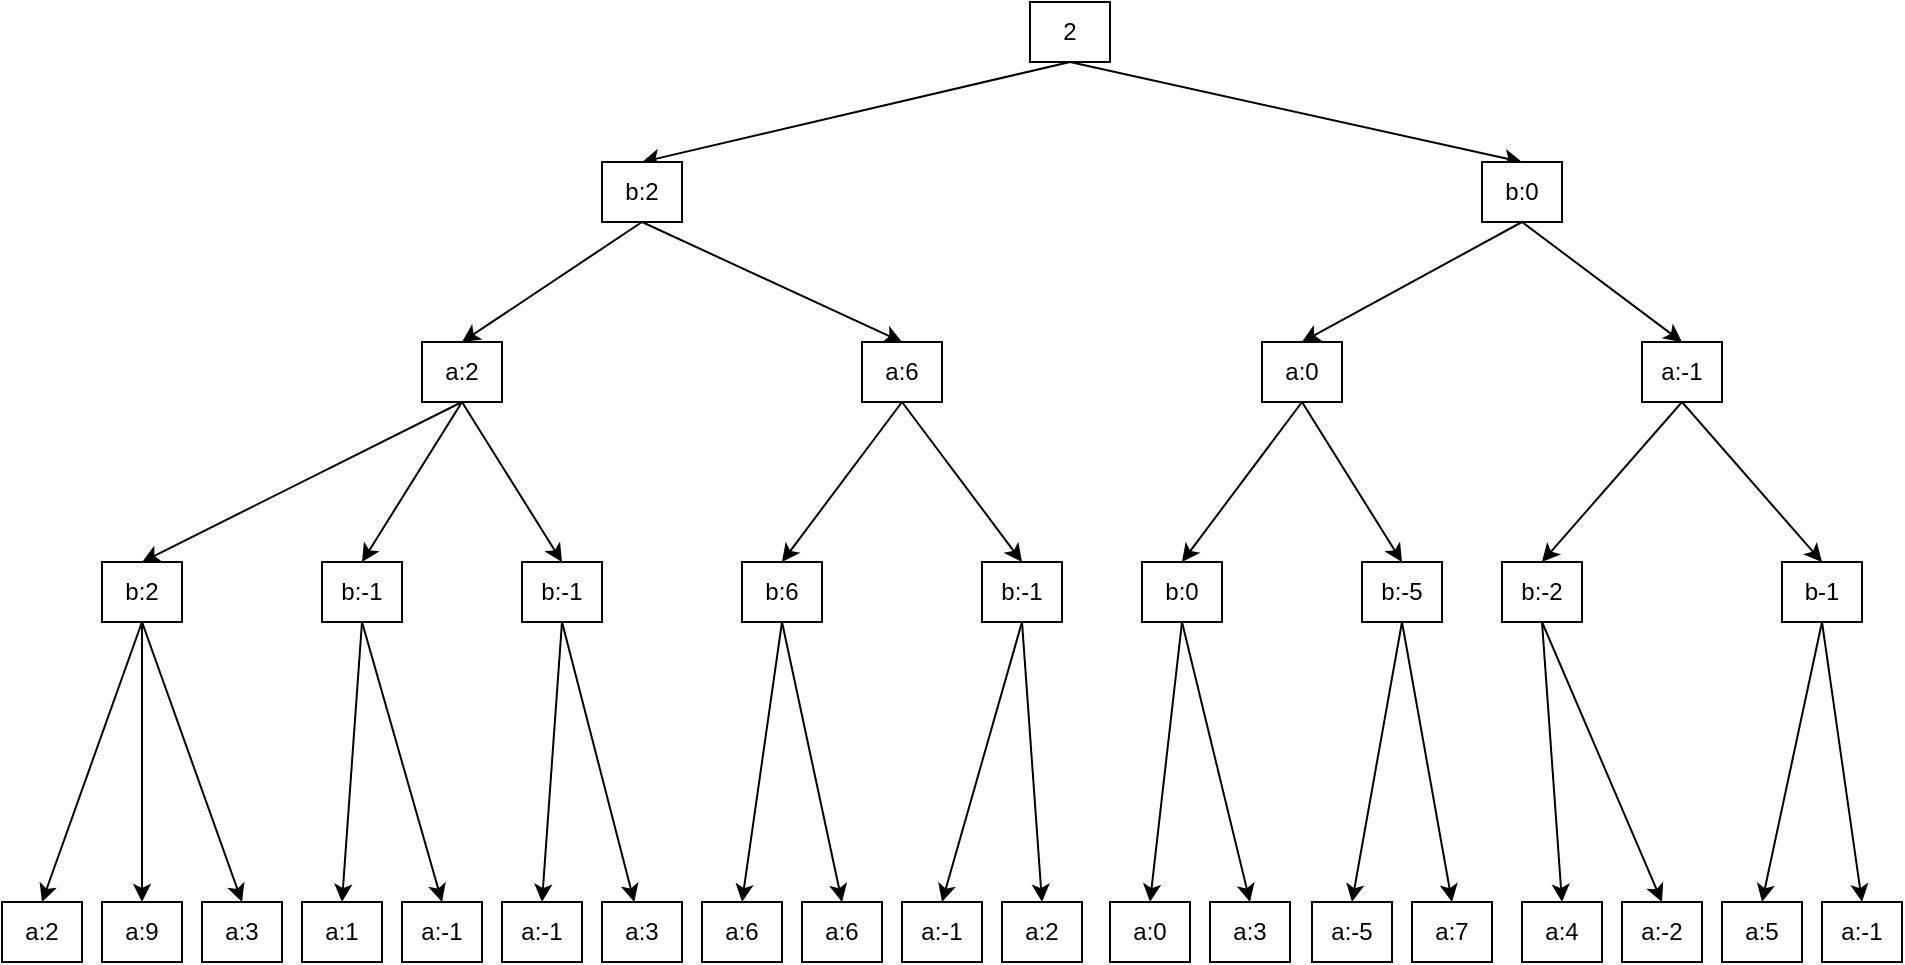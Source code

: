 <mxfile version="20.6.0" type="github" pages="3">
  <diagram id="ppGc9pyiZsNfxP-XiB4A" name="极小值极大值搜索">
    <mxGraphModel dx="2249" dy="743" grid="1" gridSize="10" guides="1" tooltips="1" connect="1" arrows="1" fold="1" page="1" pageScale="1" pageWidth="827" pageHeight="1169" math="0" shadow="0">
      <root>
        <mxCell id="0" />
        <mxCell id="1" parent="0" />
        <mxCell id="HbnqrODWLRLWuh91xsHi-65" style="edgeStyle=none;rounded=0;orthogonalLoop=1;jettySize=auto;html=1;exitX=0.5;exitY=1;exitDx=0;exitDy=0;entryX=0.5;entryY=0;entryDx=0;entryDy=0;" parent="1" source="HbnqrODWLRLWuh91xsHi-8" target="HbnqrODWLRLWuh91xsHi-27" edge="1">
          <mxGeometry relative="1" as="geometry" />
        </mxCell>
        <mxCell id="HbnqrODWLRLWuh91xsHi-66" style="edgeStyle=none;rounded=0;orthogonalLoop=1;jettySize=auto;html=1;exitX=0.5;exitY=1;exitDx=0;exitDy=0;entryX=0.5;entryY=0;entryDx=0;entryDy=0;" parent="1" source="HbnqrODWLRLWuh91xsHi-8" target="HbnqrODWLRLWuh91xsHi-28" edge="1">
          <mxGeometry relative="1" as="geometry" />
        </mxCell>
        <mxCell id="HbnqrODWLRLWuh91xsHi-67" style="edgeStyle=none;rounded=0;orthogonalLoop=1;jettySize=auto;html=1;exitX=0.5;exitY=1;exitDx=0;exitDy=0;entryX=0.5;entryY=0;entryDx=0;entryDy=0;" parent="1" source="HbnqrODWLRLWuh91xsHi-8" target="HbnqrODWLRLWuh91xsHi-29" edge="1">
          <mxGeometry relative="1" as="geometry" />
        </mxCell>
        <mxCell id="HbnqrODWLRLWuh91xsHi-8" value="b:2" style="rounded=0;whiteSpace=wrap;html=1;" parent="1" vertex="1">
          <mxGeometry x="-70" y="430" width="40" height="30" as="geometry" />
        </mxCell>
        <mxCell id="HbnqrODWLRLWuh91xsHi-68" style="edgeStyle=none;rounded=0;orthogonalLoop=1;jettySize=auto;html=1;exitX=0.5;exitY=1;exitDx=0;exitDy=0;entryX=0.5;entryY=0;entryDx=0;entryDy=0;" parent="1" source="HbnqrODWLRLWuh91xsHi-9" target="HbnqrODWLRLWuh91xsHi-33" edge="1">
          <mxGeometry relative="1" as="geometry" />
        </mxCell>
        <mxCell id="HbnqrODWLRLWuh91xsHi-69" style="edgeStyle=none;rounded=0;orthogonalLoop=1;jettySize=auto;html=1;exitX=0.5;exitY=1;exitDx=0;exitDy=0;entryX=0.5;entryY=0;entryDx=0;entryDy=0;" parent="1" source="HbnqrODWLRLWuh91xsHi-9" target="HbnqrODWLRLWuh91xsHi-34" edge="1">
          <mxGeometry relative="1" as="geometry" />
        </mxCell>
        <mxCell id="HbnqrODWLRLWuh91xsHi-9" value="b:-1" style="rounded=0;whiteSpace=wrap;html=1;" parent="1" vertex="1">
          <mxGeometry x="40" y="430" width="40" height="30" as="geometry" />
        </mxCell>
        <mxCell id="HbnqrODWLRLWuh91xsHi-70" style="edgeStyle=none;rounded=0;orthogonalLoop=1;jettySize=auto;html=1;exitX=0.5;exitY=1;exitDx=0;exitDy=0;entryX=0.5;entryY=0;entryDx=0;entryDy=0;" parent="1" source="HbnqrODWLRLWuh91xsHi-10" target="HbnqrODWLRLWuh91xsHi-35" edge="1">
          <mxGeometry relative="1" as="geometry" />
        </mxCell>
        <mxCell id="HbnqrODWLRLWuh91xsHi-71" style="edgeStyle=none;rounded=0;orthogonalLoop=1;jettySize=auto;html=1;exitX=0.5;exitY=1;exitDx=0;exitDy=0;" parent="1" source="HbnqrODWLRLWuh91xsHi-10" target="HbnqrODWLRLWuh91xsHi-36" edge="1">
          <mxGeometry relative="1" as="geometry" />
        </mxCell>
        <mxCell id="HbnqrODWLRLWuh91xsHi-10" value="b:-1" style="rounded=0;whiteSpace=wrap;html=1;" parent="1" vertex="1">
          <mxGeometry x="140" y="430" width="40" height="30" as="geometry" />
        </mxCell>
        <mxCell id="HbnqrODWLRLWuh91xsHi-50" style="rounded=0;orthogonalLoop=1;jettySize=auto;html=1;exitX=0.5;exitY=1;exitDx=0;exitDy=0;entryX=0.5;entryY=0;entryDx=0;entryDy=0;" parent="1" source="HbnqrODWLRLWuh91xsHi-11" target="HbnqrODWLRLWuh91xsHi-12" edge="1">
          <mxGeometry relative="1" as="geometry" />
        </mxCell>
        <mxCell id="HbnqrODWLRLWuh91xsHi-51" style="edgeStyle=none;rounded=0;orthogonalLoop=1;jettySize=auto;html=1;exitX=0.5;exitY=1;exitDx=0;exitDy=0;entryX=0.5;entryY=0;entryDx=0;entryDy=0;" parent="1" source="HbnqrODWLRLWuh91xsHi-11" target="HbnqrODWLRLWuh91xsHi-13" edge="1">
          <mxGeometry relative="1" as="geometry" />
        </mxCell>
        <mxCell id="HbnqrODWLRLWuh91xsHi-11" value="2" style="rounded=0;whiteSpace=wrap;html=1;" parent="1" vertex="1">
          <mxGeometry x="394" y="150" width="40" height="30" as="geometry" />
        </mxCell>
        <mxCell id="HbnqrODWLRLWuh91xsHi-52" style="edgeStyle=none;rounded=0;orthogonalLoop=1;jettySize=auto;html=1;exitX=0.5;exitY=1;exitDx=0;exitDy=0;entryX=0.5;entryY=0;entryDx=0;entryDy=0;" parent="1" source="HbnqrODWLRLWuh91xsHi-12" target="HbnqrODWLRLWuh91xsHi-14" edge="1">
          <mxGeometry relative="1" as="geometry" />
        </mxCell>
        <mxCell id="HbnqrODWLRLWuh91xsHi-53" style="edgeStyle=none;rounded=0;orthogonalLoop=1;jettySize=auto;html=1;exitX=0.5;exitY=1;exitDx=0;exitDy=0;entryX=0.5;entryY=0;entryDx=0;entryDy=0;" parent="1" source="HbnqrODWLRLWuh91xsHi-12" target="HbnqrODWLRLWuh91xsHi-15" edge="1">
          <mxGeometry relative="1" as="geometry" />
        </mxCell>
        <mxCell id="HbnqrODWLRLWuh91xsHi-12" value="b:2" style="rounded=0;whiteSpace=wrap;html=1;" parent="1" vertex="1">
          <mxGeometry x="180" y="230" width="40" height="30" as="geometry" />
        </mxCell>
        <mxCell id="HbnqrODWLRLWuh91xsHi-54" style="edgeStyle=none;rounded=0;orthogonalLoop=1;jettySize=auto;html=1;exitX=0.5;exitY=1;exitDx=0;exitDy=0;entryX=0.5;entryY=0;entryDx=0;entryDy=0;" parent="1" source="HbnqrODWLRLWuh91xsHi-13" target="HbnqrODWLRLWuh91xsHi-16" edge="1">
          <mxGeometry relative="1" as="geometry" />
        </mxCell>
        <mxCell id="HbnqrODWLRLWuh91xsHi-55" style="edgeStyle=none;rounded=0;orthogonalLoop=1;jettySize=auto;html=1;exitX=0.5;exitY=1;exitDx=0;exitDy=0;entryX=0.5;entryY=0;entryDx=0;entryDy=0;" parent="1" source="HbnqrODWLRLWuh91xsHi-13" target="HbnqrODWLRLWuh91xsHi-17" edge="1">
          <mxGeometry relative="1" as="geometry" />
        </mxCell>
        <mxCell id="HbnqrODWLRLWuh91xsHi-13" value="b:0" style="rounded=0;whiteSpace=wrap;html=1;" parent="1" vertex="1">
          <mxGeometry x="620" y="230" width="40" height="30" as="geometry" />
        </mxCell>
        <mxCell id="HbnqrODWLRLWuh91xsHi-56" style="edgeStyle=none;rounded=0;orthogonalLoop=1;jettySize=auto;html=1;exitX=0.5;exitY=1;exitDx=0;exitDy=0;entryX=0.5;entryY=0;entryDx=0;entryDy=0;" parent="1" source="HbnqrODWLRLWuh91xsHi-14" target="HbnqrODWLRLWuh91xsHi-8" edge="1">
          <mxGeometry relative="1" as="geometry" />
        </mxCell>
        <mxCell id="HbnqrODWLRLWuh91xsHi-57" style="edgeStyle=none;rounded=0;orthogonalLoop=1;jettySize=auto;html=1;exitX=0.5;exitY=1;exitDx=0;exitDy=0;entryX=0.5;entryY=0;entryDx=0;entryDy=0;" parent="1" source="HbnqrODWLRLWuh91xsHi-14" target="HbnqrODWLRLWuh91xsHi-9" edge="1">
          <mxGeometry relative="1" as="geometry" />
        </mxCell>
        <mxCell id="HbnqrODWLRLWuh91xsHi-58" style="edgeStyle=none;rounded=0;orthogonalLoop=1;jettySize=auto;html=1;exitX=0.5;exitY=1;exitDx=0;exitDy=0;entryX=0.5;entryY=0;entryDx=0;entryDy=0;" parent="1" source="HbnqrODWLRLWuh91xsHi-14" target="HbnqrODWLRLWuh91xsHi-10" edge="1">
          <mxGeometry relative="1" as="geometry" />
        </mxCell>
        <mxCell id="HbnqrODWLRLWuh91xsHi-14" value="a:2" style="rounded=0;whiteSpace=wrap;html=1;" parent="1" vertex="1">
          <mxGeometry x="90" y="320" width="40" height="30" as="geometry" />
        </mxCell>
        <mxCell id="HbnqrODWLRLWuh91xsHi-59" style="edgeStyle=none;rounded=0;orthogonalLoop=1;jettySize=auto;html=1;exitX=0.5;exitY=1;exitDx=0;exitDy=0;entryX=0.5;entryY=0;entryDx=0;entryDy=0;" parent="1" source="HbnqrODWLRLWuh91xsHi-15" target="HbnqrODWLRLWuh91xsHi-21" edge="1">
          <mxGeometry relative="1" as="geometry" />
        </mxCell>
        <mxCell id="HbnqrODWLRLWuh91xsHi-60" style="edgeStyle=none;rounded=0;orthogonalLoop=1;jettySize=auto;html=1;exitX=0.5;exitY=1;exitDx=0;exitDy=0;entryX=0.5;entryY=0;entryDx=0;entryDy=0;" parent="1" source="HbnqrODWLRLWuh91xsHi-15" target="HbnqrODWLRLWuh91xsHi-22" edge="1">
          <mxGeometry relative="1" as="geometry" />
        </mxCell>
        <mxCell id="HbnqrODWLRLWuh91xsHi-15" value="a:6" style="rounded=0;whiteSpace=wrap;html=1;" parent="1" vertex="1">
          <mxGeometry x="310" y="320" width="40" height="30" as="geometry" />
        </mxCell>
        <mxCell id="HbnqrODWLRLWuh91xsHi-61" style="edgeStyle=none;rounded=0;orthogonalLoop=1;jettySize=auto;html=1;exitX=0.5;exitY=1;exitDx=0;exitDy=0;entryX=0.5;entryY=0;entryDx=0;entryDy=0;" parent="1" source="HbnqrODWLRLWuh91xsHi-16" target="HbnqrODWLRLWuh91xsHi-23" edge="1">
          <mxGeometry relative="1" as="geometry" />
        </mxCell>
        <mxCell id="HbnqrODWLRLWuh91xsHi-62" style="edgeStyle=none;rounded=0;orthogonalLoop=1;jettySize=auto;html=1;exitX=0.5;exitY=1;exitDx=0;exitDy=0;entryX=0.5;entryY=0;entryDx=0;entryDy=0;" parent="1" source="HbnqrODWLRLWuh91xsHi-16" target="HbnqrODWLRLWuh91xsHi-24" edge="1">
          <mxGeometry relative="1" as="geometry" />
        </mxCell>
        <mxCell id="HbnqrODWLRLWuh91xsHi-16" value="a:0" style="rounded=0;whiteSpace=wrap;html=1;" parent="1" vertex="1">
          <mxGeometry x="510" y="320" width="40" height="30" as="geometry" />
        </mxCell>
        <mxCell id="HbnqrODWLRLWuh91xsHi-63" style="edgeStyle=none;rounded=0;orthogonalLoop=1;jettySize=auto;html=1;exitX=0.5;exitY=1;exitDx=0;exitDy=0;entryX=0.5;entryY=0;entryDx=0;entryDy=0;" parent="1" source="HbnqrODWLRLWuh91xsHi-17" target="HbnqrODWLRLWuh91xsHi-25" edge="1">
          <mxGeometry relative="1" as="geometry" />
        </mxCell>
        <mxCell id="HbnqrODWLRLWuh91xsHi-64" style="edgeStyle=none;rounded=0;orthogonalLoop=1;jettySize=auto;html=1;exitX=0.5;exitY=1;exitDx=0;exitDy=0;entryX=0.5;entryY=0;entryDx=0;entryDy=0;" parent="1" source="HbnqrODWLRLWuh91xsHi-17" target="HbnqrODWLRLWuh91xsHi-26" edge="1">
          <mxGeometry relative="1" as="geometry" />
        </mxCell>
        <mxCell id="HbnqrODWLRLWuh91xsHi-17" value="a:-1" style="rounded=0;whiteSpace=wrap;html=1;" parent="1" vertex="1">
          <mxGeometry x="700" y="320" width="40" height="30" as="geometry" />
        </mxCell>
        <mxCell id="HbnqrODWLRLWuh91xsHi-72" style="edgeStyle=none;rounded=0;orthogonalLoop=1;jettySize=auto;html=1;exitX=0.5;exitY=1;exitDx=0;exitDy=0;entryX=0.5;entryY=0;entryDx=0;entryDy=0;" parent="1" source="HbnqrODWLRLWuh91xsHi-21" target="HbnqrODWLRLWuh91xsHi-37" edge="1">
          <mxGeometry relative="1" as="geometry" />
        </mxCell>
        <mxCell id="HbnqrODWLRLWuh91xsHi-73" style="edgeStyle=none;rounded=0;orthogonalLoop=1;jettySize=auto;html=1;exitX=0.5;exitY=1;exitDx=0;exitDy=0;entryX=0.5;entryY=0;entryDx=0;entryDy=0;" parent="1" source="HbnqrODWLRLWuh91xsHi-21" target="HbnqrODWLRLWuh91xsHi-38" edge="1">
          <mxGeometry relative="1" as="geometry" />
        </mxCell>
        <mxCell id="HbnqrODWLRLWuh91xsHi-21" value="b:6" style="rounded=0;whiteSpace=wrap;html=1;" parent="1" vertex="1">
          <mxGeometry x="250" y="430" width="40" height="30" as="geometry" />
        </mxCell>
        <mxCell id="HbnqrODWLRLWuh91xsHi-74" style="edgeStyle=none;rounded=0;orthogonalLoop=1;jettySize=auto;html=1;exitX=0.5;exitY=1;exitDx=0;exitDy=0;entryX=0.5;entryY=0;entryDx=0;entryDy=0;" parent="1" source="HbnqrODWLRLWuh91xsHi-22" target="HbnqrODWLRLWuh91xsHi-39" edge="1">
          <mxGeometry relative="1" as="geometry" />
        </mxCell>
        <mxCell id="HbnqrODWLRLWuh91xsHi-75" style="edgeStyle=none;rounded=0;orthogonalLoop=1;jettySize=auto;html=1;exitX=0.5;exitY=1;exitDx=0;exitDy=0;entryX=0.5;entryY=0;entryDx=0;entryDy=0;" parent="1" source="HbnqrODWLRLWuh91xsHi-22" target="HbnqrODWLRLWuh91xsHi-40" edge="1">
          <mxGeometry relative="1" as="geometry" />
        </mxCell>
        <mxCell id="HbnqrODWLRLWuh91xsHi-22" value="b:-1" style="rounded=0;whiteSpace=wrap;html=1;" parent="1" vertex="1">
          <mxGeometry x="370" y="430" width="40" height="30" as="geometry" />
        </mxCell>
        <mxCell id="HbnqrODWLRLWuh91xsHi-76" style="edgeStyle=none;rounded=0;orthogonalLoop=1;jettySize=auto;html=1;exitX=0.5;exitY=1;exitDx=0;exitDy=0;entryX=0.5;entryY=0;entryDx=0;entryDy=0;" parent="1" source="HbnqrODWLRLWuh91xsHi-23" target="HbnqrODWLRLWuh91xsHi-41" edge="1">
          <mxGeometry relative="1" as="geometry" />
        </mxCell>
        <mxCell id="HbnqrODWLRLWuh91xsHi-77" style="edgeStyle=none;rounded=0;orthogonalLoop=1;jettySize=auto;html=1;exitX=0.5;exitY=1;exitDx=0;exitDy=0;entryX=0.5;entryY=0;entryDx=0;entryDy=0;" parent="1" source="HbnqrODWLRLWuh91xsHi-23" target="HbnqrODWLRLWuh91xsHi-42" edge="1">
          <mxGeometry relative="1" as="geometry" />
        </mxCell>
        <mxCell id="HbnqrODWLRLWuh91xsHi-23" value="b:0" style="rounded=0;whiteSpace=wrap;html=1;" parent="1" vertex="1">
          <mxGeometry x="450" y="430" width="40" height="30" as="geometry" />
        </mxCell>
        <mxCell id="HbnqrODWLRLWuh91xsHi-78" style="edgeStyle=none;rounded=0;orthogonalLoop=1;jettySize=auto;html=1;exitX=0.5;exitY=1;exitDx=0;exitDy=0;entryX=0.5;entryY=0;entryDx=0;entryDy=0;" parent="1" source="HbnqrODWLRLWuh91xsHi-24" target="HbnqrODWLRLWuh91xsHi-43" edge="1">
          <mxGeometry relative="1" as="geometry" />
        </mxCell>
        <mxCell id="HbnqrODWLRLWuh91xsHi-79" style="edgeStyle=none;rounded=0;orthogonalLoop=1;jettySize=auto;html=1;exitX=0.5;exitY=1;exitDx=0;exitDy=0;entryX=0.5;entryY=0;entryDx=0;entryDy=0;" parent="1" source="HbnqrODWLRLWuh91xsHi-24" target="HbnqrODWLRLWuh91xsHi-44" edge="1">
          <mxGeometry relative="1" as="geometry" />
        </mxCell>
        <mxCell id="HbnqrODWLRLWuh91xsHi-24" value="b:-5" style="rounded=0;whiteSpace=wrap;html=1;" parent="1" vertex="1">
          <mxGeometry x="560" y="430" width="40" height="30" as="geometry" />
        </mxCell>
        <mxCell id="HbnqrODWLRLWuh91xsHi-80" style="edgeStyle=none;rounded=0;orthogonalLoop=1;jettySize=auto;html=1;exitX=0.5;exitY=1;exitDx=0;exitDy=0;entryX=0.5;entryY=0;entryDx=0;entryDy=0;" parent="1" source="HbnqrODWLRLWuh91xsHi-25" target="HbnqrODWLRLWuh91xsHi-45" edge="1">
          <mxGeometry relative="1" as="geometry" />
        </mxCell>
        <mxCell id="HbnqrODWLRLWuh91xsHi-81" style="edgeStyle=none;rounded=0;orthogonalLoop=1;jettySize=auto;html=1;exitX=0.5;exitY=1;exitDx=0;exitDy=0;entryX=0.5;entryY=0;entryDx=0;entryDy=0;" parent="1" source="HbnqrODWLRLWuh91xsHi-25" target="HbnqrODWLRLWuh91xsHi-46" edge="1">
          <mxGeometry relative="1" as="geometry" />
        </mxCell>
        <mxCell id="HbnqrODWLRLWuh91xsHi-25" value="b:-2" style="rounded=0;whiteSpace=wrap;html=1;" parent="1" vertex="1">
          <mxGeometry x="630" y="430" width="40" height="30" as="geometry" />
        </mxCell>
        <mxCell id="HbnqrODWLRLWuh91xsHi-82" style="edgeStyle=none;rounded=0;orthogonalLoop=1;jettySize=auto;html=1;exitX=0.5;exitY=1;exitDx=0;exitDy=0;entryX=0.5;entryY=0;entryDx=0;entryDy=0;" parent="1" source="HbnqrODWLRLWuh91xsHi-26" target="HbnqrODWLRLWuh91xsHi-47" edge="1">
          <mxGeometry relative="1" as="geometry" />
        </mxCell>
        <mxCell id="HbnqrODWLRLWuh91xsHi-83" style="edgeStyle=none;rounded=0;orthogonalLoop=1;jettySize=auto;html=1;exitX=0.5;exitY=1;exitDx=0;exitDy=0;entryX=0.5;entryY=0;entryDx=0;entryDy=0;" parent="1" source="HbnqrODWLRLWuh91xsHi-26" target="HbnqrODWLRLWuh91xsHi-48" edge="1">
          <mxGeometry relative="1" as="geometry" />
        </mxCell>
        <mxCell id="HbnqrODWLRLWuh91xsHi-26" value="b-1" style="rounded=0;whiteSpace=wrap;html=1;" parent="1" vertex="1">
          <mxGeometry x="770" y="430" width="40" height="30" as="geometry" />
        </mxCell>
        <mxCell id="HbnqrODWLRLWuh91xsHi-27" value="a:2" style="rounded=0;whiteSpace=wrap;html=1;" parent="1" vertex="1">
          <mxGeometry x="-120" y="600" width="40" height="30" as="geometry" />
        </mxCell>
        <mxCell id="HbnqrODWLRLWuh91xsHi-28" value="a:9" style="rounded=0;whiteSpace=wrap;html=1;" parent="1" vertex="1">
          <mxGeometry x="-70" y="600" width="40" height="30" as="geometry" />
        </mxCell>
        <mxCell id="HbnqrODWLRLWuh91xsHi-29" value="a:3" style="rounded=0;whiteSpace=wrap;html=1;" parent="1" vertex="1">
          <mxGeometry x="-20" y="600" width="40" height="30" as="geometry" />
        </mxCell>
        <mxCell id="HbnqrODWLRLWuh91xsHi-33" value="a:1" style="rounded=0;whiteSpace=wrap;html=1;" parent="1" vertex="1">
          <mxGeometry x="30" y="600" width="40" height="30" as="geometry" />
        </mxCell>
        <mxCell id="HbnqrODWLRLWuh91xsHi-34" value="a:-1" style="rounded=0;whiteSpace=wrap;html=1;" parent="1" vertex="1">
          <mxGeometry x="80" y="600" width="40" height="30" as="geometry" />
        </mxCell>
        <mxCell id="HbnqrODWLRLWuh91xsHi-35" value="a:-1" style="rounded=0;whiteSpace=wrap;html=1;" parent="1" vertex="1">
          <mxGeometry x="130" y="600" width="40" height="30" as="geometry" />
        </mxCell>
        <mxCell id="HbnqrODWLRLWuh91xsHi-36" value="a:3" style="rounded=0;whiteSpace=wrap;html=1;" parent="1" vertex="1">
          <mxGeometry x="180" y="600" width="40" height="30" as="geometry" />
        </mxCell>
        <mxCell id="HbnqrODWLRLWuh91xsHi-37" value="a:6" style="rounded=0;whiteSpace=wrap;html=1;" parent="1" vertex="1">
          <mxGeometry x="230" y="600" width="40" height="30" as="geometry" />
        </mxCell>
        <mxCell id="HbnqrODWLRLWuh91xsHi-38" value="a:6" style="rounded=0;whiteSpace=wrap;html=1;" parent="1" vertex="1">
          <mxGeometry x="280" y="600" width="40" height="30" as="geometry" />
        </mxCell>
        <mxCell id="HbnqrODWLRLWuh91xsHi-39" value="a:-1" style="rounded=0;whiteSpace=wrap;html=1;" parent="1" vertex="1">
          <mxGeometry x="330" y="600" width="40" height="30" as="geometry" />
        </mxCell>
        <mxCell id="HbnqrODWLRLWuh91xsHi-40" value="a:2" style="rounded=0;whiteSpace=wrap;html=1;" parent="1" vertex="1">
          <mxGeometry x="380" y="600" width="40" height="30" as="geometry" />
        </mxCell>
        <mxCell id="HbnqrODWLRLWuh91xsHi-41" value="a:0" style="rounded=0;whiteSpace=wrap;html=1;" parent="1" vertex="1">
          <mxGeometry x="434" y="600" width="40" height="30" as="geometry" />
        </mxCell>
        <mxCell id="HbnqrODWLRLWuh91xsHi-42" value="a:3" style="rounded=0;whiteSpace=wrap;html=1;" parent="1" vertex="1">
          <mxGeometry x="484" y="600" width="40" height="30" as="geometry" />
        </mxCell>
        <mxCell id="HbnqrODWLRLWuh91xsHi-43" value="a:-5" style="rounded=0;whiteSpace=wrap;html=1;" parent="1" vertex="1">
          <mxGeometry x="535" y="600" width="40" height="30" as="geometry" />
        </mxCell>
        <mxCell id="HbnqrODWLRLWuh91xsHi-44" value="a:7" style="rounded=0;whiteSpace=wrap;html=1;" parent="1" vertex="1">
          <mxGeometry x="585" y="600" width="40" height="30" as="geometry" />
        </mxCell>
        <mxCell id="HbnqrODWLRLWuh91xsHi-45" value="a:4" style="rounded=0;whiteSpace=wrap;html=1;" parent="1" vertex="1">
          <mxGeometry x="640" y="600" width="40" height="30" as="geometry" />
        </mxCell>
        <mxCell id="HbnqrODWLRLWuh91xsHi-46" value="a:-2" style="rounded=0;whiteSpace=wrap;html=1;" parent="1" vertex="1">
          <mxGeometry x="690" y="600" width="40" height="30" as="geometry" />
        </mxCell>
        <mxCell id="HbnqrODWLRLWuh91xsHi-47" value="a:5" style="rounded=0;whiteSpace=wrap;html=1;" parent="1" vertex="1">
          <mxGeometry x="740" y="600" width="40" height="30" as="geometry" />
        </mxCell>
        <mxCell id="HbnqrODWLRLWuh91xsHi-48" value="a:-1" style="rounded=0;whiteSpace=wrap;html=1;" parent="1" vertex="1">
          <mxGeometry x="790" y="600" width="40" height="30" as="geometry" />
        </mxCell>
      </root>
    </mxGraphModel>
  </diagram>
  <diagram id="9K6kHsf1P7muaErldYtB" name="数独_回溯">
    <mxGraphModel dx="1422" dy="743" grid="1" gridSize="10" guides="1" tooltips="1" connect="1" arrows="1" fold="1" page="1" pageScale="1" pageWidth="827" pageHeight="1169" math="0" shadow="0">
      <root>
        <mxCell id="0" />
        <mxCell id="1" parent="0" />
        <mxCell id="8-sfAg10hF07b5mOZwU2-5" style="edgeStyle=orthogonalEdgeStyle;rounded=0;orthogonalLoop=1;jettySize=auto;html=1;exitX=0.5;exitY=1;exitDx=0;exitDy=0;entryX=0.5;entryY=0;entryDx=0;entryDy=0;" parent="1" source="IDvaxvb_3gzu9hVDri_e-1" target="IDvaxvb_3gzu9hVDri_e-2" edge="1">
          <mxGeometry relative="1" as="geometry" />
        </mxCell>
        <mxCell id="IDvaxvb_3gzu9hVDri_e-1" value="开始" style="rounded=1;whiteSpace=wrap;html=1;" parent="1" vertex="1">
          <mxGeometry x="585" y="80" width="120" height="60" as="geometry" />
        </mxCell>
        <mxCell id="8-sfAg10hF07b5mOZwU2-6" style="edgeStyle=orthogonalEdgeStyle;rounded=0;orthogonalLoop=1;jettySize=auto;html=1;exitX=0.5;exitY=1;exitDx=0;exitDy=0;entryX=0.5;entryY=0;entryDx=0;entryDy=0;" parent="1" source="IDvaxvb_3gzu9hVDri_e-2" target="IDvaxvb_3gzu9hVDri_e-3" edge="1">
          <mxGeometry relative="1" as="geometry" />
        </mxCell>
        <mxCell id="IDvaxvb_3gzu9hVDri_e-2" value="搜索出第一个非空元素的坐标，并且将坐标压入栈中" style="rounded=0;whiteSpace=wrap;html=1;" parent="1" vertex="1">
          <mxGeometry x="585" y="180" width="120" height="60" as="geometry" />
        </mxCell>
        <mxCell id="8-sfAg10hF07b5mOZwU2-7" style="edgeStyle=orthogonalEdgeStyle;rounded=0;orthogonalLoop=1;jettySize=auto;html=1;exitX=0.5;exitY=1;exitDx=0;exitDy=0;" parent="1" source="IDvaxvb_3gzu9hVDri_e-3" edge="1">
          <mxGeometry relative="1" as="geometry">
            <mxPoint x="645" y="350" as="targetPoint" />
          </mxGeometry>
        </mxCell>
        <mxCell id="IDvaxvb_3gzu9hVDri_e-3" value="搜索出最后一个非空元素的坐标(m,n)" style="rounded=0;whiteSpace=wrap;html=1;" parent="1" vertex="1">
          <mxGeometry x="585" y="270" width="120" height="60" as="geometry" />
        </mxCell>
        <mxCell id="IDvaxvb_3gzu9hVDri_e-18" style="edgeStyle=orthogonalEdgeStyle;rounded=0;orthogonalLoop=1;jettySize=auto;html=1;exitX=1;exitY=0.5;exitDx=0;exitDy=0;" parent="1" source="IDvaxvb_3gzu9hVDri_e-4" target="IDvaxvb_3gzu9hVDri_e-11" edge="1">
          <mxGeometry relative="1" as="geometry" />
        </mxCell>
        <mxCell id="8-sfAg10hF07b5mOZwU2-3" style="edgeStyle=orthogonalEdgeStyle;rounded=0;orthogonalLoop=1;jettySize=auto;html=1;exitX=0.5;exitY=1;exitDx=0;exitDy=0;entryX=0;entryY=0.5;entryDx=0;entryDy=0;" parent="1" source="IDvaxvb_3gzu9hVDri_e-4" target="IDvaxvb_3gzu9hVDri_e-6" edge="1">
          <mxGeometry relative="1" as="geometry" />
        </mxCell>
        <mxCell id="IDvaxvb_3gzu9hVDri_e-4" value="(m,n)出的元素非空且合法" style="rhombus;whiteSpace=wrap;html=1;" parent="1" vertex="1">
          <mxGeometry x="336" y="380" width="156" height="80" as="geometry" />
        </mxCell>
        <mxCell id="8-sfAg10hF07b5mOZwU2-4" style="edgeStyle=orthogonalEdgeStyle;rounded=0;orthogonalLoop=1;jettySize=auto;html=1;exitX=0.5;exitY=1;exitDx=0;exitDy=0;entryX=0.5;entryY=0;entryDx=0;entryDy=0;" parent="1" source="IDvaxvb_3gzu9hVDri_e-6" target="IDvaxvb_3gzu9hVDri_e-7" edge="1">
          <mxGeometry relative="1" as="geometry" />
        </mxCell>
        <mxCell id="IDvaxvb_3gzu9hVDri_e-6" value="输出结果" style="rounded=0;whiteSpace=wrap;html=1;" parent="1" vertex="1">
          <mxGeometry x="585" y="600" width="120" height="60" as="geometry" />
        </mxCell>
        <mxCell id="IDvaxvb_3gzu9hVDri_e-7" value="结束" style="rounded=1;whiteSpace=wrap;html=1;" parent="1" vertex="1">
          <mxGeometry x="585" y="700" width="120" height="60" as="geometry" />
        </mxCell>
        <mxCell id="IDvaxvb_3gzu9hVDri_e-8" value="是" style="text;html=1;strokeColor=none;fillColor=none;align=center;verticalAlign=middle;whiteSpace=wrap;rounded=0;" parent="1" vertex="1">
          <mxGeometry x="370" y="470" width="60" height="40" as="geometry" />
        </mxCell>
        <mxCell id="IDvaxvb_3gzu9hVDri_e-9" value="否" style="text;html=1;strokeColor=none;fillColor=none;align=center;verticalAlign=middle;whiteSpace=wrap;rounded=0;" parent="1" vertex="1">
          <mxGeometry x="492" y="390" width="60" height="40" as="geometry" />
        </mxCell>
        <mxCell id="IDvaxvb_3gzu9hVDri_e-17" style="edgeStyle=orthogonalEdgeStyle;rounded=0;orthogonalLoop=1;jettySize=auto;html=1;exitX=1;exitY=0.5;exitDx=0;exitDy=0;entryX=0;entryY=0.5;entryDx=0;entryDy=0;" parent="1" source="IDvaxvb_3gzu9hVDri_e-11" target="IDvaxvb_3gzu9hVDri_e-15" edge="1">
          <mxGeometry relative="1" as="geometry" />
        </mxCell>
        <mxCell id="IDvaxvb_3gzu9hVDri_e-19" style="edgeStyle=orthogonalEdgeStyle;rounded=0;orthogonalLoop=1;jettySize=auto;html=1;exitX=0.5;exitY=1;exitDx=0;exitDy=0;entryX=0.5;entryY=0;entryDx=0;entryDy=0;" parent="1" source="IDvaxvb_3gzu9hVDri_e-11" target="IDvaxvb_3gzu9hVDri_e-14" edge="1">
          <mxGeometry relative="1" as="geometry" />
        </mxCell>
        <mxCell id="IDvaxvb_3gzu9hVDri_e-11" value="当前位置元素非空且合法" style="rhombus;whiteSpace=wrap;html=1;" parent="1" vertex="1">
          <mxGeometry x="560" y="380" width="170" height="80" as="geometry" />
        </mxCell>
        <mxCell id="IDvaxvb_3gzu9hVDri_e-13" value="是" style="text;html=1;strokeColor=none;fillColor=none;align=center;verticalAlign=middle;whiteSpace=wrap;rounded=0;" parent="1" vertex="1">
          <mxGeometry x="600" y="460" width="60" height="40" as="geometry" />
        </mxCell>
        <mxCell id="8-sfAg10hF07b5mOZwU2-1" style="edgeStyle=orthogonalEdgeStyle;rounded=0;orthogonalLoop=1;jettySize=auto;html=1;exitX=0;exitY=0.5;exitDx=0;exitDy=0;entryX=0;entryY=0.5;entryDx=0;entryDy=0;" parent="1" source="IDvaxvb_3gzu9hVDri_e-14" target="IDvaxvb_3gzu9hVDri_e-4" edge="1">
          <mxGeometry relative="1" as="geometry" />
        </mxCell>
        <mxCell id="IDvaxvb_3gzu9hVDri_e-14" value="&lt;span style=&quot;&quot;&gt;搜索出下一个非空元素的坐标，并压入栈中&lt;/span&gt;" style="rounded=0;whiteSpace=wrap;html=1;" parent="1" vertex="1">
          <mxGeometry x="585" y="500" width="120" height="60" as="geometry" />
        </mxCell>
        <mxCell id="IDvaxvb_3gzu9hVDri_e-24" style="edgeStyle=orthogonalEdgeStyle;rounded=0;orthogonalLoop=1;jettySize=auto;html=1;exitX=0.5;exitY=0;exitDx=0;exitDy=0;entryX=0.5;entryY=1;entryDx=0;entryDy=0;" parent="1" source="IDvaxvb_3gzu9hVDri_e-15" target="IDvaxvb_3gzu9hVDri_e-21" edge="1">
          <mxGeometry relative="1" as="geometry" />
        </mxCell>
        <mxCell id="IDvaxvb_3gzu9hVDri_e-25" style="edgeStyle=orthogonalEdgeStyle;rounded=0;orthogonalLoop=1;jettySize=auto;html=1;exitX=0.5;exitY=1;exitDx=0;exitDy=0;entryX=0.5;entryY=0;entryDx=0;entryDy=0;" parent="1" source="IDvaxvb_3gzu9hVDri_e-15" target="IDvaxvb_3gzu9hVDri_e-20" edge="1">
          <mxGeometry relative="1" as="geometry" />
        </mxCell>
        <mxCell id="IDvaxvb_3gzu9hVDri_e-15" value="当前位置元素值为9" style="rhombus;whiteSpace=wrap;html=1;" parent="1" vertex="1">
          <mxGeometry x="810" y="380" width="170" height="80" as="geometry" />
        </mxCell>
        <mxCell id="IDvaxvb_3gzu9hVDri_e-16" value="否" style="text;html=1;strokeColor=none;fillColor=none;align=center;verticalAlign=middle;whiteSpace=wrap;rounded=0;" parent="1" vertex="1">
          <mxGeometry x="730" y="390" width="60" height="40" as="geometry" />
        </mxCell>
        <mxCell id="IDvaxvb_3gzu9hVDri_e-26" style="edgeStyle=orthogonalEdgeStyle;rounded=0;orthogonalLoop=1;jettySize=auto;html=1;exitX=1;exitY=0.5;exitDx=0;exitDy=0;entryX=1;entryY=0.5;entryDx=0;entryDy=0;" parent="1" source="IDvaxvb_3gzu9hVDri_e-20" target="IDvaxvb_3gzu9hVDri_e-21" edge="1">
          <mxGeometry relative="1" as="geometry">
            <Array as="points">
              <mxPoint x="1050" y="530" />
              <mxPoint x="1050" y="310" />
            </Array>
          </mxGeometry>
        </mxCell>
        <mxCell id="IDvaxvb_3gzu9hVDri_e-20" value="回溯（出栈）" style="rounded=0;whiteSpace=wrap;html=1;" parent="1" vertex="1">
          <mxGeometry x="835" y="500" width="120" height="60" as="geometry" />
        </mxCell>
        <mxCell id="IDvaxvb_3gzu9hVDri_e-27" style="edgeStyle=orthogonalEdgeStyle;rounded=0;orthogonalLoop=1;jettySize=auto;html=1;exitX=0;exitY=0.5;exitDx=0;exitDy=0;entryX=0.5;entryY=0;entryDx=0;entryDy=0;" parent="1" source="IDvaxvb_3gzu9hVDri_e-21" target="IDvaxvb_3gzu9hVDri_e-4" edge="1">
          <mxGeometry relative="1" as="geometry">
            <Array as="points">
              <mxPoint x="740" y="310" />
              <mxPoint x="740" y="350" />
              <mxPoint x="414" y="350" />
            </Array>
          </mxGeometry>
        </mxCell>
        <mxCell id="IDvaxvb_3gzu9hVDri_e-21" value="当前元素值加1" style="rounded=0;whiteSpace=wrap;html=1;" parent="1" vertex="1">
          <mxGeometry x="835" y="280" width="120" height="60" as="geometry" />
        </mxCell>
        <mxCell id="IDvaxvb_3gzu9hVDri_e-22" value="是" style="text;html=1;strokeColor=none;fillColor=none;align=center;verticalAlign=middle;whiteSpace=wrap;rounded=0;" parent="1" vertex="1">
          <mxGeometry x="850" y="460" width="60" height="40" as="geometry" />
        </mxCell>
        <mxCell id="IDvaxvb_3gzu9hVDri_e-23" value="否" style="text;html=1;strokeColor=none;fillColor=none;align=center;verticalAlign=middle;whiteSpace=wrap;rounded=0;" parent="1" vertex="1">
          <mxGeometry x="880" y="350" width="60" height="40" as="geometry" />
        </mxCell>
      </root>
    </mxGraphModel>
  </diagram>
  <diagram id="ladf_ifDoBE4v3DkCZU1" name="减枝">
    <mxGraphModel dx="1422" dy="743" grid="1" gridSize="10" guides="1" tooltips="1" connect="1" arrows="1" fold="1" page="1" pageScale="1" pageWidth="827" pageHeight="1169" math="0" shadow="0">
      <root>
        <mxCell id="0" />
        <mxCell id="1" parent="0" />
        <mxCell id="S-F87JNWItroFMmMYHSW-1" style="edgeStyle=none;rounded=0;orthogonalLoop=1;jettySize=auto;html=1;exitX=0.5;exitY=1;exitDx=0;exitDy=0;entryX=0.5;entryY=0;entryDx=0;entryDy=0;" edge="1" parent="1" source="S-F87JNWItroFMmMYHSW-4" target="S-F87JNWItroFMmMYHSW-51">
          <mxGeometry relative="1" as="geometry" />
        </mxCell>
        <mxCell id="S-F87JNWItroFMmMYHSW-2" style="edgeStyle=none;rounded=0;orthogonalLoop=1;jettySize=auto;html=1;exitX=0.5;exitY=1;exitDx=0;exitDy=0;entryX=0.5;entryY=0;entryDx=0;entryDy=0;" edge="1" parent="1" source="S-F87JNWItroFMmMYHSW-4" target="S-F87JNWItroFMmMYHSW-52">
          <mxGeometry relative="1" as="geometry" />
        </mxCell>
        <mxCell id="S-F87JNWItroFMmMYHSW-3" style="edgeStyle=none;rounded=0;orthogonalLoop=1;jettySize=auto;html=1;exitX=0.5;exitY=1;exitDx=0;exitDy=0;entryX=0.5;entryY=0;entryDx=0;entryDy=0;" edge="1" parent="1" source="S-F87JNWItroFMmMYHSW-4" target="S-F87JNWItroFMmMYHSW-53">
          <mxGeometry relative="1" as="geometry" />
        </mxCell>
        <mxCell id="S-F87JNWItroFMmMYHSW-83" value="//" style="edgeLabel;html=1;align=center;verticalAlign=middle;resizable=0;points=[];labelBackgroundColor=none;fontSize=31;" vertex="1" connectable="0" parent="S-F87JNWItroFMmMYHSW-3">
          <mxGeometry x="0.153" y="-1" relative="1" as="geometry">
            <mxPoint x="-2" y="-11" as="offset" />
          </mxGeometry>
        </mxCell>
        <mxCell id="S-F87JNWItroFMmMYHSW-4" value="b:4" style="rounded=0;whiteSpace=wrap;html=1;" vertex="1" parent="1">
          <mxGeometry x="170" y="430" width="40" height="30" as="geometry" />
        </mxCell>
        <mxCell id="S-F87JNWItroFMmMYHSW-8" style="edgeStyle=none;rounded=0;orthogonalLoop=1;jettySize=auto;html=1;exitX=0.5;exitY=1;exitDx=0;exitDy=0;entryX=0.5;entryY=0;entryDx=0;entryDy=0;" edge="1" parent="1" source="S-F87JNWItroFMmMYHSW-10" target="S-F87JNWItroFMmMYHSW-56">
          <mxGeometry relative="1" as="geometry" />
        </mxCell>
        <mxCell id="S-F87JNWItroFMmMYHSW-9" style="edgeStyle=none;rounded=0;orthogonalLoop=1;jettySize=auto;html=1;exitX=0.5;exitY=1;exitDx=0;exitDy=0;" edge="1" parent="1" source="S-F87JNWItroFMmMYHSW-10" target="S-F87JNWItroFMmMYHSW-57">
          <mxGeometry relative="1" as="geometry" />
        </mxCell>
        <mxCell id="S-F87JNWItroFMmMYHSW-10" value="b:5" style="rounded=0;whiteSpace=wrap;html=1;" vertex="1" parent="1">
          <mxGeometry x="70" y="430" width="40" height="30" as="geometry" />
        </mxCell>
        <mxCell id="S-F87JNWItroFMmMYHSW-11" style="rounded=0;orthogonalLoop=1;jettySize=auto;html=1;exitX=0.5;exitY=1;exitDx=0;exitDy=0;entryX=0.5;entryY=0;entryDx=0;entryDy=0;" edge="1" parent="1" source="S-F87JNWItroFMmMYHSW-13" target="S-F87JNWItroFMmMYHSW-16">
          <mxGeometry relative="1" as="geometry" />
        </mxCell>
        <mxCell id="S-F87JNWItroFMmMYHSW-12" style="edgeStyle=none;rounded=0;orthogonalLoop=1;jettySize=auto;html=1;exitX=0.5;exitY=1;exitDx=0;exitDy=0;entryX=0.5;entryY=0;entryDx=0;entryDy=0;" edge="1" parent="1" source="S-F87JNWItroFMmMYHSW-13" target="S-F87JNWItroFMmMYHSW-19">
          <mxGeometry relative="1" as="geometry" />
        </mxCell>
        <mxCell id="S-F87JNWItroFMmMYHSW-76" style="rounded=0;orthogonalLoop=1;jettySize=auto;html=1;exitX=0.5;exitY=1;exitDx=0;exitDy=0;entryX=0.5;entryY=0;entryDx=0;entryDy=0;" edge="1" parent="1" source="S-F87JNWItroFMmMYHSW-13" target="S-F87JNWItroFMmMYHSW-73">
          <mxGeometry relative="1" as="geometry" />
        </mxCell>
        <mxCell id="S-F87JNWItroFMmMYHSW-13" value="6" style="rounded=0;whiteSpace=wrap;html=1;" vertex="1" parent="1">
          <mxGeometry x="394" y="150" width="40" height="30" as="geometry" />
        </mxCell>
        <mxCell id="S-F87JNWItroFMmMYHSW-14" style="edgeStyle=none;rounded=0;orthogonalLoop=1;jettySize=auto;html=1;exitX=0.5;exitY=1;exitDx=0;exitDy=0;entryX=0.5;entryY=0;entryDx=0;entryDy=0;" edge="1" parent="1" source="S-F87JNWItroFMmMYHSW-16" target="S-F87JNWItroFMmMYHSW-23">
          <mxGeometry relative="1" as="geometry" />
        </mxCell>
        <mxCell id="S-F87JNWItroFMmMYHSW-15" style="edgeStyle=none;rounded=0;orthogonalLoop=1;jettySize=auto;html=1;exitX=0.5;exitY=1;exitDx=0;exitDy=0;entryX=0.5;entryY=0;entryDx=0;entryDy=0;" edge="1" parent="1" source="S-F87JNWItroFMmMYHSW-16" target="S-F87JNWItroFMmMYHSW-26">
          <mxGeometry relative="1" as="geometry" />
        </mxCell>
        <mxCell id="S-F87JNWItroFMmMYHSW-16" value="b:3" style="rounded=0;whiteSpace=wrap;html=1;" vertex="1" parent="1">
          <mxGeometry x="180" y="230" width="40" height="30" as="geometry" />
        </mxCell>
        <mxCell id="S-F87JNWItroFMmMYHSW-17" style="edgeStyle=none;rounded=0;orthogonalLoop=1;jettySize=auto;html=1;exitX=0.5;exitY=1;exitDx=0;exitDy=0;entryX=0.5;entryY=0;entryDx=0;entryDy=0;" edge="1" parent="1" source="S-F87JNWItroFMmMYHSW-19" target="S-F87JNWItroFMmMYHSW-29">
          <mxGeometry relative="1" as="geometry" />
        </mxCell>
        <mxCell id="S-F87JNWItroFMmMYHSW-18" style="edgeStyle=none;rounded=0;orthogonalLoop=1;jettySize=auto;html=1;exitX=0.5;exitY=1;exitDx=0;exitDy=0;entryX=0.5;entryY=0;entryDx=0;entryDy=0;" edge="1" parent="1" source="S-F87JNWItroFMmMYHSW-19" target="S-F87JNWItroFMmMYHSW-32">
          <mxGeometry relative="1" as="geometry" />
        </mxCell>
        <mxCell id="S-F87JNWItroFMmMYHSW-86" value="//" style="edgeLabel;html=1;align=center;verticalAlign=middle;resizable=0;points=[];fontSize=31;labelBackgroundColor=none;" vertex="1" connectable="0" parent="S-F87JNWItroFMmMYHSW-18">
          <mxGeometry x="0.32" y="2" relative="1" as="geometry">
            <mxPoint x="-14" y="-8" as="offset" />
          </mxGeometry>
        </mxCell>
        <mxCell id="S-F87JNWItroFMmMYHSW-19" value="b:5" style="rounded=0;whiteSpace=wrap;html=1;" vertex="1" parent="1">
          <mxGeometry x="620" y="230" width="40" height="30" as="geometry" />
        </mxCell>
        <mxCell id="S-F87JNWItroFMmMYHSW-20" style="edgeStyle=none;rounded=0;orthogonalLoop=1;jettySize=auto;html=1;exitX=0.5;exitY=1;exitDx=0;exitDy=0;entryX=0.5;entryY=0;entryDx=0;entryDy=0;" edge="1" parent="1" source="S-F87JNWItroFMmMYHSW-23" target="S-F87JNWItroFMmMYHSW-4">
          <mxGeometry relative="1" as="geometry" />
        </mxCell>
        <mxCell id="S-F87JNWItroFMmMYHSW-22" style="edgeStyle=none;rounded=0;orthogonalLoop=1;jettySize=auto;html=1;exitX=0.5;exitY=1;exitDx=0;exitDy=0;entryX=0.5;entryY=0;entryDx=0;entryDy=0;" edge="1" parent="1" source="S-F87JNWItroFMmMYHSW-23" target="S-F87JNWItroFMmMYHSW-10">
          <mxGeometry relative="1" as="geometry" />
        </mxCell>
        <mxCell id="S-F87JNWItroFMmMYHSW-23" value="a:5" style="rounded=0;whiteSpace=wrap;html=1;" vertex="1" parent="1">
          <mxGeometry x="130" y="320" width="40" height="30" as="geometry" />
        </mxCell>
        <mxCell id="S-F87JNWItroFMmMYHSW-24" style="edgeStyle=none;rounded=0;orthogonalLoop=1;jettySize=auto;html=1;exitX=0.5;exitY=1;exitDx=0;exitDy=0;entryX=0.5;entryY=0;entryDx=0;entryDy=0;" edge="1" parent="1" source="S-F87JNWItroFMmMYHSW-26" target="S-F87JNWItroFMmMYHSW-35">
          <mxGeometry relative="1" as="geometry" />
        </mxCell>
        <mxCell id="S-F87JNWItroFMmMYHSW-26" value="a:3" style="rounded=0;whiteSpace=wrap;html=1;" vertex="1" parent="1">
          <mxGeometry x="210" y="320" width="40" height="30" as="geometry" />
        </mxCell>
        <mxCell id="S-F87JNWItroFMmMYHSW-28" style="edgeStyle=none;rounded=0;orthogonalLoop=1;jettySize=auto;html=1;exitX=0.5;exitY=1;exitDx=0;exitDy=0;entryX=0.5;entryY=0;entryDx=0;entryDy=0;" edge="1" parent="1" source="S-F87JNWItroFMmMYHSW-29" target="S-F87JNWItroFMmMYHSW-44">
          <mxGeometry relative="1" as="geometry" />
        </mxCell>
        <mxCell id="S-F87JNWItroFMmMYHSW-29" value="a:5" style="rounded=0;whiteSpace=wrap;html=1;" vertex="1" parent="1">
          <mxGeometry x="600" y="320" width="40" height="30" as="geometry" />
        </mxCell>
        <mxCell id="S-F87JNWItroFMmMYHSW-30" style="edgeStyle=none;rounded=0;orthogonalLoop=1;jettySize=auto;html=1;exitX=0.5;exitY=1;exitDx=0;exitDy=0;entryX=0.5;entryY=0;entryDx=0;entryDy=0;" edge="1" parent="1" source="S-F87JNWItroFMmMYHSW-32" target="S-F87JNWItroFMmMYHSW-47">
          <mxGeometry relative="1" as="geometry" />
        </mxCell>
        <mxCell id="S-F87JNWItroFMmMYHSW-31" style="edgeStyle=none;rounded=0;orthogonalLoop=1;jettySize=auto;html=1;exitX=0.5;exitY=1;exitDx=0;exitDy=0;entryX=0.5;entryY=0;entryDx=0;entryDy=0;" edge="1" parent="1" source="S-F87JNWItroFMmMYHSW-32" target="S-F87JNWItroFMmMYHSW-50">
          <mxGeometry relative="1" as="geometry" />
        </mxCell>
        <mxCell id="S-F87JNWItroFMmMYHSW-32" value="a:8" style="rounded=0;whiteSpace=wrap;html=1;fillColor=#f5f5f5;gradientColor=#b3b3b3;strokeColor=#666666;" vertex="1" parent="1">
          <mxGeometry x="700" y="320" width="40" height="30" as="geometry" />
        </mxCell>
        <mxCell id="S-F87JNWItroFMmMYHSW-33" style="edgeStyle=none;rounded=0;orthogonalLoop=1;jettySize=auto;html=1;exitX=0.5;exitY=1;exitDx=0;exitDy=0;entryX=0.5;entryY=0;entryDx=0;entryDy=0;" edge="1" parent="1" source="S-F87JNWItroFMmMYHSW-35" target="S-F87JNWItroFMmMYHSW-58">
          <mxGeometry relative="1" as="geometry" />
        </mxCell>
        <mxCell id="S-F87JNWItroFMmMYHSW-35" value="b:3" style="rounded=0;whiteSpace=wrap;html=1;" vertex="1" parent="1">
          <mxGeometry x="250" y="430" width="40" height="30" as="geometry" />
        </mxCell>
        <mxCell id="S-F87JNWItroFMmMYHSW-36" style="edgeStyle=none;rounded=0;orthogonalLoop=1;jettySize=auto;html=1;exitX=0.5;exitY=1;exitDx=0;exitDy=0;entryX=0.5;entryY=0;entryDx=0;entryDy=0;" edge="1" parent="1" source="S-F87JNWItroFMmMYHSW-38" target="S-F87JNWItroFMmMYHSW-60">
          <mxGeometry relative="1" as="geometry" />
        </mxCell>
        <mxCell id="S-F87JNWItroFMmMYHSW-38" value="b:6" style="rounded=0;whiteSpace=wrap;html=1;" vertex="1" parent="1">
          <mxGeometry x="330" y="430" width="40" height="30" as="geometry" />
        </mxCell>
        <mxCell id="S-F87JNWItroFMmMYHSW-39" style="edgeStyle=none;rounded=0;orthogonalLoop=1;jettySize=auto;html=1;exitX=0.5;exitY=1;exitDx=0;exitDy=0;entryX=0.5;entryY=0;entryDx=0;entryDy=0;" edge="1" parent="1" source="S-F87JNWItroFMmMYHSW-41" target="S-F87JNWItroFMmMYHSW-62">
          <mxGeometry relative="1" as="geometry" />
        </mxCell>
        <mxCell id="S-F87JNWItroFMmMYHSW-40" style="edgeStyle=none;rounded=0;orthogonalLoop=1;jettySize=auto;html=1;exitX=0.5;exitY=1;exitDx=0;exitDy=0;entryX=0.5;entryY=0;entryDx=0;entryDy=0;" edge="1" parent="1" source="S-F87JNWItroFMmMYHSW-41" target="S-F87JNWItroFMmMYHSW-63">
          <mxGeometry relative="1" as="geometry" />
        </mxCell>
        <mxCell id="S-F87JNWItroFMmMYHSW-84" value="//" style="edgeLabel;html=1;align=center;verticalAlign=middle;resizable=0;points=[];fontSize=31;labelBackgroundColor=none;" vertex="1" connectable="0" parent="S-F87JNWItroFMmMYHSW-40">
          <mxGeometry x="0.183" y="-1" relative="1" as="geometry">
            <mxPoint x="-9" y="-13" as="offset" />
          </mxGeometry>
        </mxCell>
        <mxCell id="S-F87JNWItroFMmMYHSW-41" value="b:6" style="rounded=0;whiteSpace=wrap;html=1;" vertex="1" parent="1">
          <mxGeometry x="384" y="430" width="40" height="30" as="geometry" />
        </mxCell>
        <mxCell id="S-F87JNWItroFMmMYHSW-43" style="edgeStyle=none;rounded=0;orthogonalLoop=1;jettySize=auto;html=1;exitX=0.5;exitY=1;exitDx=0;exitDy=0;entryX=0.5;entryY=0;entryDx=0;entryDy=0;" edge="1" parent="1" source="S-F87JNWItroFMmMYHSW-44" target="S-F87JNWItroFMmMYHSW-65">
          <mxGeometry relative="1" as="geometry" />
        </mxCell>
        <mxCell id="S-F87JNWItroFMmMYHSW-44" value="b:5" style="rounded=0;whiteSpace=wrap;html=1;" vertex="1" parent="1">
          <mxGeometry x="590" y="430" width="40" height="30" as="geometry" />
        </mxCell>
        <mxCell id="S-F87JNWItroFMmMYHSW-45" style="edgeStyle=none;rounded=0;orthogonalLoop=1;jettySize=auto;html=1;exitX=0.5;exitY=1;exitDx=0;exitDy=0;entryX=0.5;entryY=0;entryDx=0;entryDy=0;" edge="1" parent="1" source="S-F87JNWItroFMmMYHSW-47" target="S-F87JNWItroFMmMYHSW-66">
          <mxGeometry relative="1" as="geometry" />
        </mxCell>
        <mxCell id="S-F87JNWItroFMmMYHSW-46" style="edgeStyle=none;rounded=0;orthogonalLoop=1;jettySize=auto;html=1;exitX=0.5;exitY=1;exitDx=0;exitDy=0;entryX=0.5;entryY=0;entryDx=0;entryDy=0;" edge="1" parent="1" source="S-F87JNWItroFMmMYHSW-47" target="S-F87JNWItroFMmMYHSW-67">
          <mxGeometry relative="1" as="geometry" />
        </mxCell>
        <mxCell id="S-F87JNWItroFMmMYHSW-47" value="b:8" style="rounded=0;whiteSpace=wrap;html=1;fillColor=#f5f5f5;gradientColor=#b3b3b3;strokeColor=#666666;" vertex="1" parent="1">
          <mxGeometry x="670" y="430" width="40" height="30" as="geometry" />
        </mxCell>
        <mxCell id="S-F87JNWItroFMmMYHSW-49" style="edgeStyle=none;rounded=0;orthogonalLoop=1;jettySize=auto;html=1;exitX=0.5;exitY=1;exitDx=0;exitDy=0;entryX=0.5;entryY=0;entryDx=0;entryDy=0;" edge="1" parent="1" source="S-F87JNWItroFMmMYHSW-50" target="S-F87JNWItroFMmMYHSW-69">
          <mxGeometry relative="1" as="geometry" />
        </mxCell>
        <mxCell id="S-F87JNWItroFMmMYHSW-50" value="b:6" style="rounded=0;whiteSpace=wrap;html=1;fillColor=#f5f5f5;gradientColor=#b3b3b3;strokeColor=#666666;" vertex="1" parent="1">
          <mxGeometry x="750" y="430" width="40" height="30" as="geometry" />
        </mxCell>
        <mxCell id="S-F87JNWItroFMmMYHSW-51" value="a:7" style="rounded=0;whiteSpace=wrap;html=1;" vertex="1" parent="1">
          <mxGeometry x="110" y="600" width="40" height="30" as="geometry" />
        </mxCell>
        <mxCell id="S-F87JNWItroFMmMYHSW-52" value="a:4" style="rounded=0;whiteSpace=wrap;html=1;" vertex="1" parent="1">
          <mxGeometry x="160" y="600" width="40" height="30" as="geometry" />
        </mxCell>
        <mxCell id="S-F87JNWItroFMmMYHSW-53" value="a:5" style="rounded=0;whiteSpace=wrap;html=1;fillColor=#f5f5f5;gradientColor=#b3b3b3;strokeColor=#666666;" vertex="1" parent="1">
          <mxGeometry x="210" y="600" width="40" height="30" as="geometry" />
        </mxCell>
        <mxCell id="S-F87JNWItroFMmMYHSW-56" value="a:5" style="rounded=0;whiteSpace=wrap;html=1;" vertex="1" parent="1">
          <mxGeometry y="600" width="40" height="30" as="geometry" />
        </mxCell>
        <mxCell id="S-F87JNWItroFMmMYHSW-57" value="a:6" style="rounded=0;whiteSpace=wrap;html=1;" vertex="1" parent="1">
          <mxGeometry x="60" y="600" width="40" height="30" as="geometry" />
        </mxCell>
        <mxCell id="S-F87JNWItroFMmMYHSW-58" value="a:3" style="rounded=0;whiteSpace=wrap;html=1;" vertex="1" parent="1">
          <mxGeometry x="260" y="600" width="40" height="30" as="geometry" />
        </mxCell>
        <mxCell id="S-F87JNWItroFMmMYHSW-81" style="edgeStyle=none;rounded=0;orthogonalLoop=1;jettySize=auto;html=1;exitX=0.5;exitY=1;exitDx=0;exitDy=0;entryX=0.5;entryY=0;entryDx=0;entryDy=0;" edge="1" parent="1" source="S-F87JNWItroFMmMYHSW-59" target="S-F87JNWItroFMmMYHSW-64">
          <mxGeometry relative="1" as="geometry" />
        </mxCell>
        <mxCell id="S-F87JNWItroFMmMYHSW-59" value="b:7" style="rounded=0;whiteSpace=wrap;html=1;" vertex="1" parent="1">
          <mxGeometry x="464" y="430" width="40" height="30" as="geometry" />
        </mxCell>
        <mxCell id="S-F87JNWItroFMmMYHSW-60" value="a:6" style="rounded=0;whiteSpace=wrap;html=1;" vertex="1" parent="1">
          <mxGeometry x="330" y="600" width="40" height="30" as="geometry" />
        </mxCell>
        <mxCell id="S-F87JNWItroFMmMYHSW-62" value="a:6" style="rounded=0;whiteSpace=wrap;html=1;" vertex="1" parent="1">
          <mxGeometry x="384" y="600" width="40" height="30" as="geometry" />
        </mxCell>
        <mxCell id="S-F87JNWItroFMmMYHSW-63" value="a:9" style="rounded=0;whiteSpace=wrap;html=1;fillColor=#f5f5f5;gradientColor=#b3b3b3;strokeColor=#666666;" vertex="1" parent="1">
          <mxGeometry x="434" y="600" width="40" height="30" as="geometry" />
        </mxCell>
        <mxCell id="S-F87JNWItroFMmMYHSW-64" value="a:7" style="rounded=0;whiteSpace=wrap;html=1;" vertex="1" parent="1">
          <mxGeometry x="490" y="600" width="40" height="30" as="geometry" />
        </mxCell>
        <mxCell id="S-F87JNWItroFMmMYHSW-65" value="a:5" style="rounded=0;whiteSpace=wrap;html=1;" vertex="1" parent="1">
          <mxGeometry x="585" y="600" width="40" height="30" as="geometry" />
        </mxCell>
        <mxCell id="S-F87JNWItroFMmMYHSW-66" value="a:9" style="rounded=0;whiteSpace=wrap;html=1;fillColor=#f5f5f5;gradientColor=#b3b3b3;strokeColor=#666666;" vertex="1" parent="1">
          <mxGeometry x="640" y="600" width="40" height="30" as="geometry" />
        </mxCell>
        <mxCell id="S-F87JNWItroFMmMYHSW-67" value="a:8" style="rounded=0;whiteSpace=wrap;html=1;fillColor=#f5f5f5;gradientColor=#b3b3b3;strokeColor=#666666;" vertex="1" parent="1">
          <mxGeometry x="690" y="600" width="40" height="30" as="geometry" />
        </mxCell>
        <mxCell id="S-F87JNWItroFMmMYHSW-69" value="a:6" style="rounded=0;whiteSpace=wrap;html=1;fillColor=#f5f5f5;gradientColor=#b3b3b3;strokeColor=#666666;" vertex="1" parent="1">
          <mxGeometry x="760" y="600" width="40" height="30" as="geometry" />
        </mxCell>
        <mxCell id="S-F87JNWItroFMmMYHSW-71" style="edgeStyle=none;rounded=0;orthogonalLoop=1;jettySize=auto;html=1;exitX=0.5;exitY=1;exitDx=0;exitDy=0;entryX=0.5;entryY=0;entryDx=0;entryDy=0;" edge="1" parent="1" source="S-F87JNWItroFMmMYHSW-73" target="S-F87JNWItroFMmMYHSW-74">
          <mxGeometry relative="1" as="geometry" />
        </mxCell>
        <mxCell id="S-F87JNWItroFMmMYHSW-72" style="edgeStyle=none;rounded=0;orthogonalLoop=1;jettySize=auto;html=1;exitX=0.5;exitY=1;exitDx=0;exitDy=0;entryX=0.5;entryY=0;entryDx=0;entryDy=0;" edge="1" parent="1" source="S-F87JNWItroFMmMYHSW-73" target="S-F87JNWItroFMmMYHSW-75">
          <mxGeometry relative="1" as="geometry" />
        </mxCell>
        <mxCell id="S-F87JNWItroFMmMYHSW-73" value="b:6" style="rounded=0;whiteSpace=wrap;html=1;" vertex="1" parent="1">
          <mxGeometry x="424" y="230" width="40" height="30" as="geometry" />
        </mxCell>
        <mxCell id="S-F87JNWItroFMmMYHSW-78" style="edgeStyle=none;rounded=0;orthogonalLoop=1;jettySize=auto;html=1;exitX=0.5;exitY=1;exitDx=0;exitDy=0;entryX=0.5;entryY=0;entryDx=0;entryDy=0;" edge="1" parent="1" source="S-F87JNWItroFMmMYHSW-74" target="S-F87JNWItroFMmMYHSW-38">
          <mxGeometry relative="1" as="geometry" />
        </mxCell>
        <mxCell id="S-F87JNWItroFMmMYHSW-79" style="edgeStyle=none;rounded=0;orthogonalLoop=1;jettySize=auto;html=1;exitX=0.5;exitY=1;exitDx=0;exitDy=0;entryX=0.5;entryY=0;entryDx=0;entryDy=0;" edge="1" parent="1" source="S-F87JNWItroFMmMYHSW-74" target="S-F87JNWItroFMmMYHSW-41">
          <mxGeometry relative="1" as="geometry" />
        </mxCell>
        <mxCell id="S-F87JNWItroFMmMYHSW-74" value="a:6" style="rounded=0;whiteSpace=wrap;html=1;" vertex="1" parent="1">
          <mxGeometry x="334" y="320" width="40" height="30" as="geometry" />
        </mxCell>
        <mxCell id="S-F87JNWItroFMmMYHSW-80" style="edgeStyle=none;rounded=0;orthogonalLoop=1;jettySize=auto;html=1;exitX=0.5;exitY=1;exitDx=0;exitDy=0;entryX=0.5;entryY=0;entryDx=0;entryDy=0;" edge="1" parent="1" source="S-F87JNWItroFMmMYHSW-75" target="S-F87JNWItroFMmMYHSW-59">
          <mxGeometry relative="1" as="geometry" />
        </mxCell>
        <mxCell id="S-F87JNWItroFMmMYHSW-75" value="a:7" style="rounded=0;whiteSpace=wrap;html=1;" vertex="1" parent="1">
          <mxGeometry x="440" y="320" width="40" height="30" as="geometry" />
        </mxCell>
      </root>
    </mxGraphModel>
  </diagram>
</mxfile>

